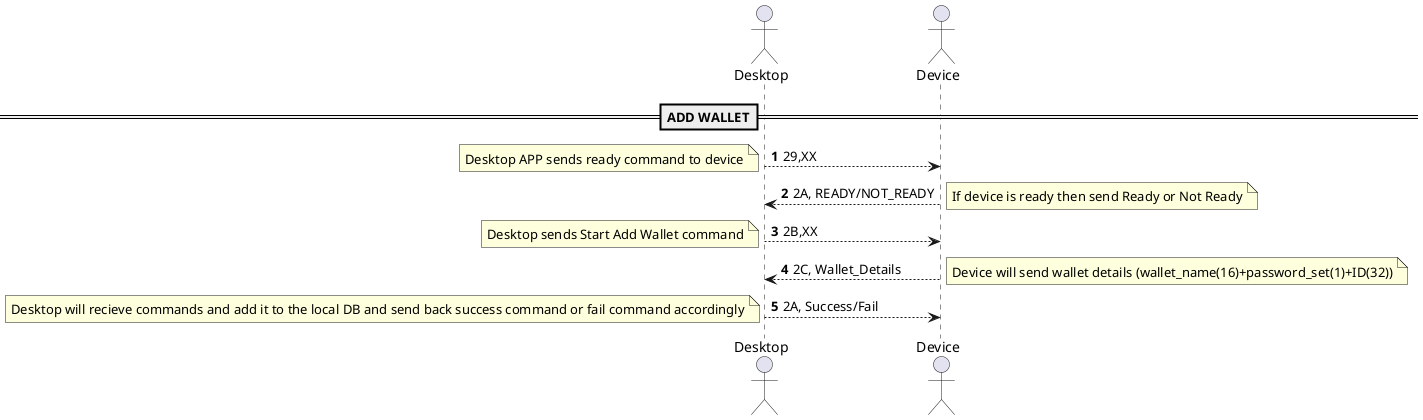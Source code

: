 @startuml
autonumber
actor Desktop
actor Device

==ADD WALLET==

autonumber
Desktop-->Device: 29,XX
note Left: Desktop APP sends ready command to device

Device-->Desktop: 2A, READY/NOT_READY
note Right: If device is ready then send Ready or Not Ready

Desktop-->Device: 2B,XX
note Left: Desktop sends Start Add Wallet command

Device-->Desktop: 2C, Wallet_Details
note Right: Device will send wallet details (wallet_name(16)+password_set(1)+ID(32))

Desktop-->Device: 2A, Success/Fail
note Left: Desktop will recieve commands and add it to the local DB and send back success command or fail command accordingly

@enduml